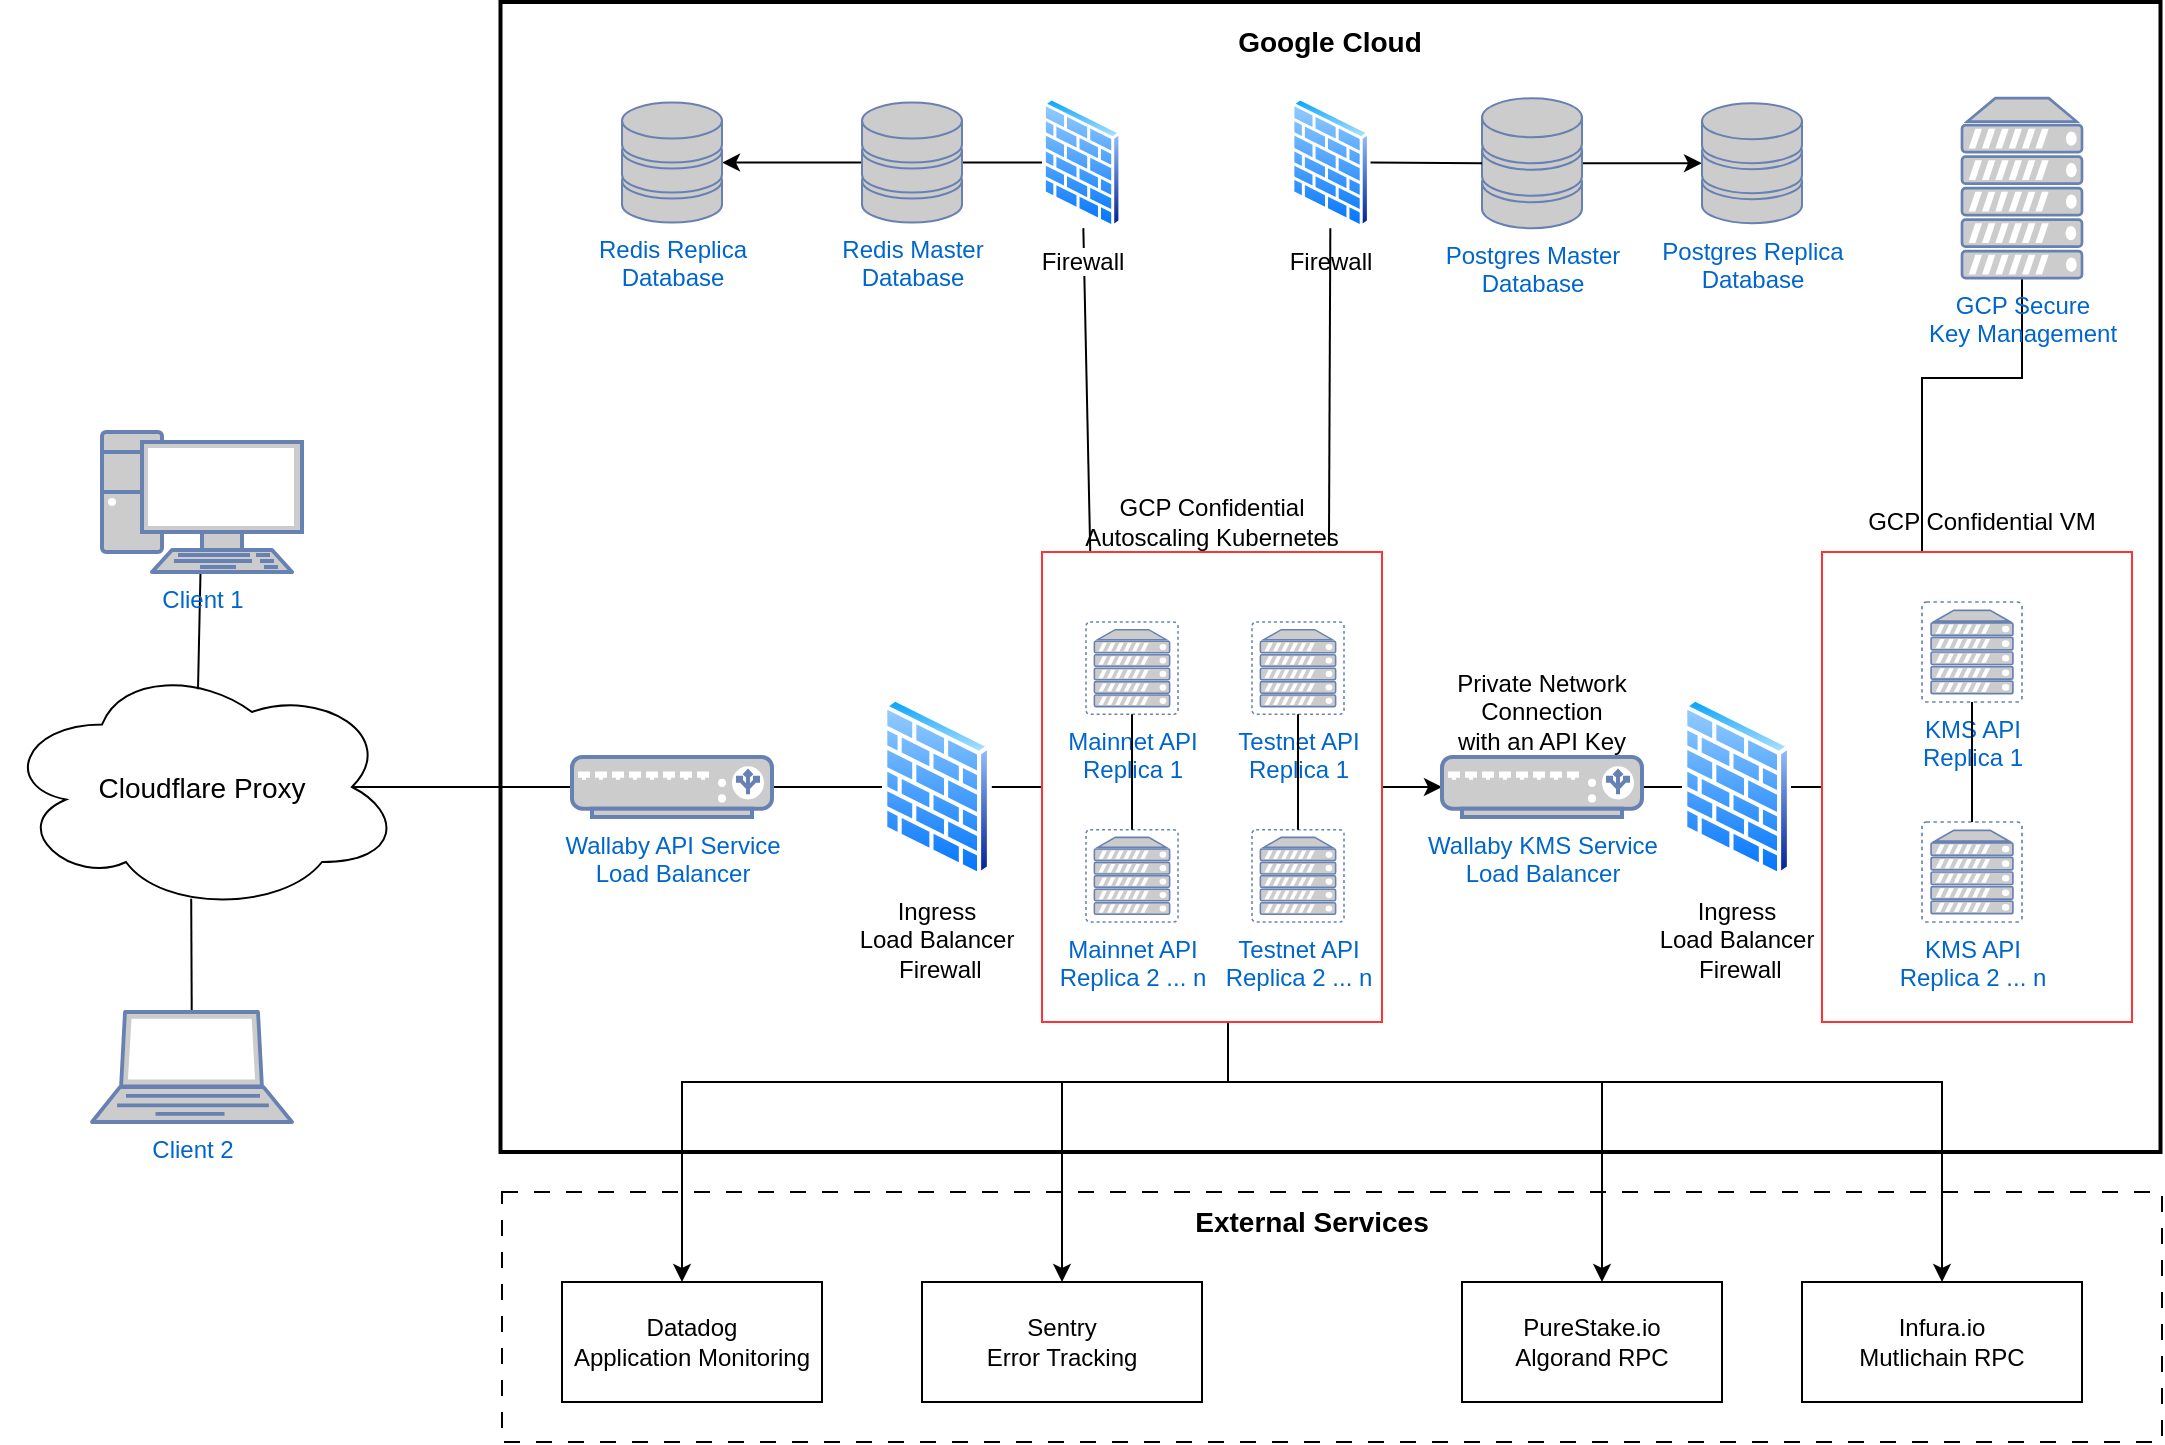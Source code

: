 <mxfile version="24.4.13" type="device" pages="2">
  <diagram name="System Design" id="KUGNpkM9NF4pwxxR2nBd">
    <mxGraphModel dx="1368" dy="927" grid="1" gridSize="10" guides="1" tooltips="1" connect="1" arrows="1" fold="1" page="1" pageScale="1" pageWidth="1100" pageHeight="850" math="0" shadow="0">
      <root>
        <mxCell id="P0SyI0v3QPLrSSrKDHl5-0" />
        <mxCell id="P0SyI0v3QPLrSSrKDHl5-1" parent="P0SyI0v3QPLrSSrKDHl5-0" />
        <mxCell id="P0SyI0v3QPLrSSrKDHl5-2" value="" style="rounded=0;whiteSpace=wrap;html=1;strokeWidth=2;" parent="P0SyI0v3QPLrSSrKDHl5-1" vertex="1">
          <mxGeometry x="259.25" y="70" width="830" height="575" as="geometry" />
        </mxCell>
        <mxCell id="0wrOK7oNjDltKw8NBow_-15" style="edgeStyle=orthogonalEdgeStyle;rounded=0;orthogonalLoop=1;jettySize=auto;html=1;" parent="P0SyI0v3QPLrSSrKDHl5-1" source="P0SyI0v3QPLrSSrKDHl5-8" target="0wrOK7oNjDltKw8NBow_-14" edge="1">
          <mxGeometry relative="1" as="geometry" />
        </mxCell>
        <mxCell id="P0SyI0v3QPLrSSrKDHl5-8" value="Postgres Master&lt;br&gt;Database" style="fontColor=#0066CC;verticalAlign=top;verticalLabelPosition=bottom;labelPosition=center;align=center;html=1;outlineConnect=0;fillColor=#CCCCCC;strokeColor=#6881B3;gradientColor=none;gradientDirection=north;strokeWidth=2;shape=mxgraph.networks.storage;" parent="P0SyI0v3QPLrSSrKDHl5-1" vertex="1">
          <mxGeometry x="750" y="118.08" width="50" height="65" as="geometry" />
        </mxCell>
        <mxCell id="P0SyI0v3QPLrSSrKDHl5-23" style="rounded=0;orthogonalLoop=1;jettySize=auto;html=1;endArrow=none;endFill=0;startArrow=none;entryX=0;entryY=0.5;entryDx=0;entryDy=0;entryPerimeter=0;" parent="P0SyI0v3QPLrSSrKDHl5-1" source="P0SyI0v3QPLrSSrKDHl5-31" target="P0SyI0v3QPLrSSrKDHl5-8" edge="1">
          <mxGeometry relative="1" as="geometry">
            <mxPoint x="800" y="470.4" as="sourcePoint" />
            <mxPoint x="920" y="470" as="targetPoint" />
          </mxGeometry>
        </mxCell>
        <mxCell id="P0SyI0v3QPLrSSrKDHl5-31" value="Firewall" style="aspect=fixed;perimeter=ellipsePerimeter;html=1;align=center;shadow=0;dashed=0;spacingTop=3;image;image=img/lib/active_directory/firewall.svg;" parent="P0SyI0v3QPLrSSrKDHl5-1" vertex="1">
          <mxGeometry x="654.25" y="117.5" width="40" height="65.57" as="geometry" />
        </mxCell>
        <mxCell id="P0SyI0v3QPLrSSrKDHl5-32" value="" style="rounded=0;orthogonalLoop=1;jettySize=auto;html=1;endArrow=none;endFill=0;exitX=0.844;exitY=-0.014;exitDx=0;exitDy=0;exitPerimeter=0;" parent="P0SyI0v3QPLrSSrKDHl5-1" source="P0SyI0v3QPLrSSrKDHl5-10" target="P0SyI0v3QPLrSSrKDHl5-31" edge="1">
          <mxGeometry relative="1" as="geometry">
            <mxPoint x="867" y="345" as="sourcePoint" />
            <mxPoint x="920" y="470" as="targetPoint" />
          </mxGeometry>
        </mxCell>
        <mxCell id="BqZbq1a60cqY82nW67I--4" style="edgeStyle=orthogonalEdgeStyle;rounded=0;orthogonalLoop=1;jettySize=auto;html=1;entryX=0;entryY=0.5;entryDx=0;entryDy=0;entryPerimeter=0;endArrow=none;endFill=0;exitX=0.875;exitY=0.5;exitDx=0;exitDy=0;exitPerimeter=0;" parent="P0SyI0v3QPLrSSrKDHl5-1" source="P0SyI0v3QPLrSSrKDHl5-34" target="P0SyI0v3QPLrSSrKDHl5-5" edge="1">
          <mxGeometry relative="1" as="geometry" />
        </mxCell>
        <mxCell id="P0SyI0v3QPLrSSrKDHl5-34" value="Cloudflare Proxy" style="ellipse;shape=cloud;whiteSpace=wrap;html=1;fontSize=14;" parent="P0SyI0v3QPLrSSrKDHl5-1" vertex="1">
          <mxGeometry x="10" y="400" width="200" height="125" as="geometry" />
        </mxCell>
        <mxCell id="P0SyI0v3QPLrSSrKDHl5-35" style="rounded=0;orthogonalLoop=1;jettySize=auto;html=1;entryX=0.49;entryY=0.109;entryDx=0;entryDy=0;entryPerimeter=0;endArrow=none;endFill=0;" parent="P0SyI0v3QPLrSSrKDHl5-1" source="P0SyI0v3QPLrSSrKDHl5-36" target="P0SyI0v3QPLrSSrKDHl5-34" edge="1">
          <mxGeometry relative="1" as="geometry" />
        </mxCell>
        <mxCell id="P0SyI0v3QPLrSSrKDHl5-36" value="Client 1" style="fontColor=#0066CC;verticalAlign=top;verticalLabelPosition=bottom;labelPosition=center;align=center;html=1;outlineConnect=0;fillColor=#CCCCCC;strokeColor=#6881B3;gradientColor=none;gradientDirection=north;strokeWidth=2;shape=mxgraph.networks.pc;" parent="P0SyI0v3QPLrSSrKDHl5-1" vertex="1">
          <mxGeometry x="60" y="285" width="100" height="70" as="geometry" />
        </mxCell>
        <mxCell id="P0SyI0v3QPLrSSrKDHl5-37" style="rounded=0;orthogonalLoop=1;jettySize=auto;html=1;entryX=0.473;entryY=0.947;entryDx=0;entryDy=0;entryPerimeter=0;endArrow=none;endFill=0;" parent="P0SyI0v3QPLrSSrKDHl5-1" source="P0SyI0v3QPLrSSrKDHl5-38" target="P0SyI0v3QPLrSSrKDHl5-34" edge="1">
          <mxGeometry relative="1" as="geometry" />
        </mxCell>
        <mxCell id="P0SyI0v3QPLrSSrKDHl5-38" value="Client 2" style="fontColor=#0066CC;verticalAlign=top;verticalLabelPosition=bottom;labelPosition=center;align=center;html=1;outlineConnect=0;fillColor=#CCCCCC;strokeColor=#6881B3;gradientColor=none;gradientDirection=north;strokeWidth=2;shape=mxgraph.networks.laptop;" parent="P0SyI0v3QPLrSSrKDHl5-1" vertex="1">
          <mxGeometry x="55" y="575" width="100" height="55" as="geometry" />
        </mxCell>
        <mxCell id="P0SyI0v3QPLrSSrKDHl5-28" value="Ingress &lt;br&gt;Load Balancer&lt;br&gt;&amp;nbsp;Firewall" style="aspect=fixed;perimeter=ellipsePerimeter;html=1;align=center;shadow=0;dashed=0;spacingTop=3;image;image=img/lib/active_directory/firewall.svg;" parent="P0SyI0v3QPLrSSrKDHl5-1" vertex="1">
          <mxGeometry x="450" y="417.5" width="54.9" height="90" as="geometry" />
        </mxCell>
        <mxCell id="P0SyI0v3QPLrSSrKDHl5-27" value="" style="edgeStyle=orthogonalEdgeStyle;rounded=0;orthogonalLoop=1;jettySize=auto;html=1;endArrow=none;endFill=0;" parent="P0SyI0v3QPLrSSrKDHl5-1" source="P0SyI0v3QPLrSSrKDHl5-5" target="P0SyI0v3QPLrSSrKDHl5-28" edge="1">
          <mxGeometry relative="1" as="geometry" />
        </mxCell>
        <mxCell id="P0SyI0v3QPLrSSrKDHl5-3" style="edgeStyle=orthogonalEdgeStyle;rounded=0;orthogonalLoop=1;jettySize=auto;html=1;entryX=0;entryY=0.5;entryDx=0;entryDy=0;endArrow=none;endFill=0;startArrow=none;" parent="P0SyI0v3QPLrSSrKDHl5-1" source="P0SyI0v3QPLrSSrKDHl5-28" target="P0SyI0v3QPLrSSrKDHl5-10" edge="1">
          <mxGeometry relative="1" as="geometry">
            <mxPoint x="560" y="480" as="targetPoint" />
          </mxGeometry>
        </mxCell>
        <mxCell id="P0SyI0v3QPLrSSrKDHl5-29" value="" style="edgeStyle=orthogonalEdgeStyle;rounded=0;orthogonalLoop=1;jettySize=auto;html=1;entryX=0;entryY=0.5;entryDx=0;entryDy=0;endArrow=none;endFill=0;" parent="P0SyI0v3QPLrSSrKDHl5-1" source="P0SyI0v3QPLrSSrKDHl5-5" target="P0SyI0v3QPLrSSrKDHl5-28" edge="1">
          <mxGeometry relative="1" as="geometry">
            <mxPoint x="435" y="470" as="sourcePoint" />
            <mxPoint x="545" y="470" as="targetPoint" />
          </mxGeometry>
        </mxCell>
        <mxCell id="P0SyI0v3QPLrSSrKDHl5-5" value="Wallaby API Service&lt;br&gt;Load Balancer" style="fontColor=#0066CC;verticalAlign=top;verticalLabelPosition=bottom;labelPosition=center;align=center;html=1;outlineConnect=0;fillColor=#CCCCCC;strokeColor=#6881B3;gradientColor=none;gradientDirection=north;strokeWidth=2;shape=mxgraph.networks.load_balancer;" parent="P0SyI0v3QPLrSSrKDHl5-1" vertex="1">
          <mxGeometry x="295" y="447.5" width="100" height="30" as="geometry" />
        </mxCell>
        <mxCell id="P0SyI0v3QPLrSSrKDHl5-24" style="edgeStyle=orthogonalEdgeStyle;rounded=0;orthogonalLoop=1;jettySize=auto;html=1;endArrow=none;endFill=0;entryX=0.5;entryY=1;entryDx=0;entryDy=0;" parent="P0SyI0v3QPLrSSrKDHl5-1" source="P0SyI0v3QPLrSSrKDHl5-25" target="0wrOK7oNjDltKw8NBow_-1" edge="1">
          <mxGeometry relative="1" as="geometry">
            <mxPoint x="880" y="455" as="targetPoint" />
            <Array as="points">
              <mxPoint x="1020" y="258" />
              <mxPoint x="970" y="258" />
            </Array>
          </mxGeometry>
        </mxCell>
        <mxCell id="P0SyI0v3QPLrSSrKDHl5-25" value="GCP Secure &lt;br&gt;Key Management" style="fontColor=#0066CC;verticalAlign=top;verticalLabelPosition=bottom;labelPosition=center;align=center;html=1;outlineConnect=0;fillColor=#CCCCCC;strokeColor=#6881B3;gradientColor=none;gradientDirection=north;strokeWidth=2;shape=mxgraph.networks.server;" parent="P0SyI0v3QPLrSSrKDHl5-1" vertex="1">
          <mxGeometry x="990" y="118.08" width="60" height="90" as="geometry" />
        </mxCell>
        <mxCell id="0wrOK7oNjDltKw8NBow_-5" value="Private Network Connection&lt;br&gt;with an API Key" style="text;html=1;strokeColor=none;fillColor=none;align=center;verticalAlign=middle;whiteSpace=wrap;rounded=0;" parent="P0SyI0v3QPLrSSrKDHl5-1" vertex="1">
          <mxGeometry x="720" y="410" width="120" height="30" as="geometry" />
        </mxCell>
        <mxCell id="0wrOK7oNjDltKw8NBow_-7" style="edgeStyle=orthogonalEdgeStyle;rounded=0;orthogonalLoop=1;jettySize=auto;html=1;entryX=0;entryY=0.5;entryDx=0;entryDy=0;endArrow=none;endFill=0;" parent="P0SyI0v3QPLrSSrKDHl5-1" source="MuD_cQ3klAhHsJhnSH7o-0" target="0wrOK7oNjDltKw8NBow_-0" edge="1">
          <mxGeometry relative="1" as="geometry" />
        </mxCell>
        <mxCell id="0wrOK7oNjDltKw8NBow_-11" style="edgeStyle=orthogonalEdgeStyle;rounded=0;orthogonalLoop=1;jettySize=auto;html=1;endArrow=none;endFill=0;" parent="P0SyI0v3QPLrSSrKDHl5-1" source="0wrOK7oNjDltKw8NBow_-9" target="0wrOK7oNjDltKw8NBow_-10" edge="1">
          <mxGeometry relative="1" as="geometry" />
        </mxCell>
        <mxCell id="0wrOK7oNjDltKw8NBow_-12" style="rounded=0;orthogonalLoop=1;jettySize=auto;html=1;entryX=0.142;entryY=0.003;entryDx=0;entryDy=0;entryPerimeter=0;endArrow=none;endFill=0;" parent="P0SyI0v3QPLrSSrKDHl5-1" source="0wrOK7oNjDltKw8NBow_-9" target="P0SyI0v3QPLrSSrKDHl5-10" edge="1">
          <mxGeometry relative="1" as="geometry" />
        </mxCell>
        <mxCell id="0wrOK7oNjDltKw8NBow_-9" value="Firewall" style="aspect=fixed;perimeter=ellipsePerimeter;html=1;align=center;shadow=0;dashed=0;spacingTop=3;image;image=img/lib/active_directory/firewall.svg;" parent="P0SyI0v3QPLrSSrKDHl5-1" vertex="1">
          <mxGeometry x="530.0" y="117.5" width="40" height="65.58" as="geometry" />
        </mxCell>
        <mxCell id="0wrOK7oNjDltKw8NBow_-17" style="edgeStyle=orthogonalEdgeStyle;rounded=0;orthogonalLoop=1;jettySize=auto;html=1;" parent="P0SyI0v3QPLrSSrKDHl5-1" source="0wrOK7oNjDltKw8NBow_-10" target="0wrOK7oNjDltKw8NBow_-16" edge="1">
          <mxGeometry relative="1" as="geometry" />
        </mxCell>
        <mxCell id="0wrOK7oNjDltKw8NBow_-10" value="Redis Master&lt;br&gt;Database" style="fontColor=#0066CC;verticalAlign=top;verticalLabelPosition=bottom;labelPosition=center;align=center;html=1;outlineConnect=0;fillColor=#CCCCCC;strokeColor=#6881B3;gradientColor=none;gradientDirection=north;strokeWidth=2;shape=mxgraph.networks.storage;" parent="P0SyI0v3QPLrSSrKDHl5-1" vertex="1">
          <mxGeometry x="440" y="120.29" width="50" height="60" as="geometry" />
        </mxCell>
        <mxCell id="0wrOK7oNjDltKw8NBow_-14" value="Postgres Replica&lt;br&gt;Database" style="fontColor=#0066CC;verticalAlign=top;verticalLabelPosition=bottom;labelPosition=center;align=center;html=1;outlineConnect=0;fillColor=#CCCCCC;strokeColor=#6881B3;gradientColor=none;gradientDirection=north;strokeWidth=2;shape=mxgraph.networks.storage;" parent="P0SyI0v3QPLrSSrKDHl5-1" vertex="1">
          <mxGeometry x="860" y="120.58" width="50" height="60" as="geometry" />
        </mxCell>
        <mxCell id="0wrOK7oNjDltKw8NBow_-16" value="Redis Replica&lt;br&gt;Database" style="fontColor=#0066CC;verticalAlign=top;verticalLabelPosition=bottom;labelPosition=center;align=center;html=1;outlineConnect=0;fillColor=#CCCCCC;strokeColor=#6881B3;gradientColor=none;gradientDirection=north;strokeWidth=2;shape=mxgraph.networks.storage;" parent="P0SyI0v3QPLrSSrKDHl5-1" vertex="1">
          <mxGeometry x="320" y="120.29" width="50" height="60" as="geometry" />
        </mxCell>
        <mxCell id="0wrOK7oNjDltKw8NBow_-19" value="" style="rounded=0;whiteSpace=wrap;html=1;dashed=1;dashPattern=8 8;" parent="P0SyI0v3QPLrSSrKDHl5-1" vertex="1">
          <mxGeometry x="260" y="665" width="830" height="125" as="geometry" />
        </mxCell>
        <mxCell id="P0SyI0v3QPLrSSrKDHl5-26" value="Google Cloud" style="text;html=1;strokeColor=none;fillColor=none;align=center;verticalAlign=middle;whiteSpace=wrap;rounded=0;fontStyle=1;fontSize=14;" parent="P0SyI0v3QPLrSSrKDHl5-1" vertex="1">
          <mxGeometry x="619.25" y="75" width="110" height="30" as="geometry" />
        </mxCell>
        <mxCell id="0wrOK7oNjDltKw8NBow_-21" value="External Services" style="text;html=1;strokeColor=none;fillColor=none;align=center;verticalAlign=middle;whiteSpace=wrap;rounded=0;fontStyle=1;fontSize=14;" parent="P0SyI0v3QPLrSSrKDHl5-1" vertex="1">
          <mxGeometry x="600" y="665" width="130" height="30" as="geometry" />
        </mxCell>
        <mxCell id="0wrOK7oNjDltKw8NBow_-22" value="Datadog&lt;br&gt;Application Monitoring" style="rounded=0;whiteSpace=wrap;html=1;" parent="P0SyI0v3QPLrSSrKDHl5-1" vertex="1">
          <mxGeometry x="290" y="710" width="130" height="60" as="geometry" />
        </mxCell>
        <mxCell id="0wrOK7oNjDltKw8NBow_-23" style="edgeStyle=orthogonalEdgeStyle;rounded=0;orthogonalLoop=1;jettySize=auto;html=1;" parent="P0SyI0v3QPLrSSrKDHl5-1" source="P0SyI0v3QPLrSSrKDHl5-10" edge="1">
          <mxGeometry relative="1" as="geometry">
            <mxPoint x="350" y="710" as="targetPoint" />
            <Array as="points">
              <mxPoint x="623" y="610" />
              <mxPoint x="350" y="610" />
              <mxPoint x="350" y="710" />
            </Array>
          </mxGeometry>
        </mxCell>
        <mxCell id="0wrOK7oNjDltKw8NBow_-24" value="Sentry&lt;br&gt;Error Tracking" style="rounded=0;whiteSpace=wrap;html=1;" parent="P0SyI0v3QPLrSSrKDHl5-1" vertex="1">
          <mxGeometry x="470" y="710" width="140" height="60" as="geometry" />
        </mxCell>
        <mxCell id="0wrOK7oNjDltKw8NBow_-25" style="edgeStyle=orthogonalEdgeStyle;rounded=0;orthogonalLoop=1;jettySize=auto;html=1;" parent="P0SyI0v3QPLrSSrKDHl5-1" source="P0SyI0v3QPLrSSrKDHl5-10" edge="1">
          <mxGeometry relative="1" as="geometry">
            <mxPoint x="540" y="710" as="targetPoint" />
            <Array as="points">
              <mxPoint x="623" y="610" />
              <mxPoint x="540" y="610" />
            </Array>
          </mxGeometry>
        </mxCell>
        <mxCell id="0wrOK7oNjDltKw8NBow_-28" style="edgeStyle=orthogonalEdgeStyle;rounded=0;orthogonalLoop=1;jettySize=auto;html=1;entryX=0.5;entryY=1;entryDx=0;entryDy=0;endArrow=none;endFill=0;startArrow=classic;startFill=1;" parent="P0SyI0v3QPLrSSrKDHl5-1" source="0wrOK7oNjDltKw8NBow_-26" target="P0SyI0v3QPLrSSrKDHl5-10" edge="1">
          <mxGeometry relative="1" as="geometry">
            <Array as="points">
              <mxPoint x="810" y="610" />
              <mxPoint x="623" y="610" />
            </Array>
          </mxGeometry>
        </mxCell>
        <mxCell id="0wrOK7oNjDltKw8NBow_-26" value="PureStake.io&lt;br&gt;Algorand RPC" style="rounded=0;whiteSpace=wrap;html=1;" parent="P0SyI0v3QPLrSSrKDHl5-1" vertex="1">
          <mxGeometry x="740" y="710" width="130" height="60" as="geometry" />
        </mxCell>
        <mxCell id="0wrOK7oNjDltKw8NBow_-29" style="edgeStyle=orthogonalEdgeStyle;rounded=0;orthogonalLoop=1;jettySize=auto;html=1;entryX=0.5;entryY=1;entryDx=0;entryDy=0;endArrow=none;endFill=0;startArrow=classic;startFill=1;" parent="P0SyI0v3QPLrSSrKDHl5-1" source="0wrOK7oNjDltKw8NBow_-27" target="P0SyI0v3QPLrSSrKDHl5-10" edge="1">
          <mxGeometry relative="1" as="geometry">
            <Array as="points">
              <mxPoint x="980" y="610" />
              <mxPoint x="623" y="610" />
            </Array>
          </mxGeometry>
        </mxCell>
        <mxCell id="0wrOK7oNjDltKw8NBow_-27" value="Infura.io&lt;br&gt;Mutlichain RPC" style="rounded=0;whiteSpace=wrap;html=1;" parent="P0SyI0v3QPLrSSrKDHl5-1" vertex="1">
          <mxGeometry x="910" y="710" width="140" height="60" as="geometry" />
        </mxCell>
        <mxCell id="0wrOK7oNjDltKw8NBow_-31" value="" style="group" parent="P0SyI0v3QPLrSSrKDHl5-1" vertex="1" connectable="0">
          <mxGeometry x="920" y="315" width="160" height="265" as="geometry" />
        </mxCell>
        <mxCell id="0wrOK7oNjDltKw8NBow_-0" value="" style="rounded=0;whiteSpace=wrap;html=1;strokeColor=#FF3333;" parent="0wrOK7oNjDltKw8NBow_-31" vertex="1">
          <mxGeometry y="30" width="155" height="235" as="geometry" />
        </mxCell>
        <mxCell id="P0SyI0v3QPLrSSrKDHl5-12" value="KMS API&lt;br&gt;Replica 1" style="fontColor=#0066CC;verticalAlign=top;verticalLabelPosition=bottom;labelPosition=center;align=center;html=1;outlineConnect=0;fillColor=#CCCCCC;strokeColor=#6881B3;gradientColor=none;gradientDirection=north;strokeWidth=2;shape=mxgraph.networks.virtual_server;" parent="0wrOK7oNjDltKw8NBow_-31" vertex="1">
          <mxGeometry x="50" y="55" width="50" height="50" as="geometry" />
        </mxCell>
        <mxCell id="P0SyI0v3QPLrSSrKDHl5-14" value="KMS API&lt;br&gt;Replica 2 ... n" style="fontColor=#0066CC;verticalAlign=top;verticalLabelPosition=bottom;labelPosition=center;align=center;html=1;outlineConnect=0;fillColor=#CCCCCC;strokeColor=#6881B3;gradientColor=none;gradientDirection=north;strokeWidth=2;shape=mxgraph.networks.virtual_server;" parent="0wrOK7oNjDltKw8NBow_-31" vertex="1">
          <mxGeometry x="50" y="165" width="50" height="50" as="geometry" />
        </mxCell>
        <mxCell id="0wrOK7oNjDltKw8NBow_-1" value="GCP Confidential VM" style="text;html=1;strokeColor=none;fillColor=none;align=center;verticalAlign=middle;whiteSpace=wrap;rounded=0;" parent="0wrOK7oNjDltKw8NBow_-31" vertex="1">
          <mxGeometry width="160" height="30" as="geometry" />
        </mxCell>
        <mxCell id="BqZbq1a60cqY82nW67I--3" style="edgeStyle=orthogonalEdgeStyle;rounded=0;orthogonalLoop=1;jettySize=auto;html=1;endArrow=none;endFill=0;" parent="0wrOK7oNjDltKw8NBow_-31" source="P0SyI0v3QPLrSSrKDHl5-12" target="P0SyI0v3QPLrSSrKDHl5-14" edge="1">
          <mxGeometry relative="1" as="geometry" />
        </mxCell>
        <mxCell id="MuD_cQ3klAhHsJhnSH7o-1" value="" style="rounded=0;orthogonalLoop=1;jettySize=auto;html=1;entryX=0;entryY=0.5;entryDx=0;entryDy=0;endArrow=none;endFill=0;" parent="P0SyI0v3QPLrSSrKDHl5-1" source="MuD_cQ3klAhHsJhnSH7o-2" target="MuD_cQ3klAhHsJhnSH7o-0" edge="1">
          <mxGeometry relative="1" as="geometry">
            <mxPoint x="700" y="463" as="sourcePoint" />
            <mxPoint x="890" y="463" as="targetPoint" />
          </mxGeometry>
        </mxCell>
        <mxCell id="MuD_cQ3klAhHsJhnSH7o-0" value="Ingress &lt;br&gt;Load Balancer&lt;br&gt;&amp;nbsp;Firewall" style="aspect=fixed;perimeter=ellipsePerimeter;html=1;align=center;shadow=0;dashed=0;spacingTop=3;image;image=img/lib/active_directory/firewall.svg;" parent="P0SyI0v3QPLrSSrKDHl5-1" vertex="1">
          <mxGeometry x="850" y="417.5" width="54.9" height="90" as="geometry" />
        </mxCell>
        <mxCell id="MuD_cQ3klAhHsJhnSH7o-3" value="" style="edgeStyle=orthogonalEdgeStyle;rounded=0;orthogonalLoop=1;jettySize=auto;html=1;entryX=0;entryY=0.5;entryDx=0;entryDy=0;endArrow=classic;endFill=1;" parent="P0SyI0v3QPLrSSrKDHl5-1" source="P0SyI0v3QPLrSSrKDHl5-10" target="MuD_cQ3klAhHsJhnSH7o-2" edge="1">
          <mxGeometry relative="1" as="geometry">
            <mxPoint x="700" y="463" as="sourcePoint" />
            <mxPoint x="850" y="463" as="targetPoint" />
          </mxGeometry>
        </mxCell>
        <mxCell id="MuD_cQ3klAhHsJhnSH7o-2" value="Wallaby KMS Service&lt;br&gt;Load Balancer" style="fontColor=#0066CC;verticalAlign=top;verticalLabelPosition=bottom;labelPosition=center;align=center;html=1;outlineConnect=0;fillColor=#CCCCCC;strokeColor=#6881B3;gradientColor=none;gradientDirection=north;strokeWidth=2;shape=mxgraph.networks.load_balancer;" parent="P0SyI0v3QPLrSSrKDHl5-1" vertex="1">
          <mxGeometry x="730" y="447.5" width="100" height="30" as="geometry" />
        </mxCell>
        <mxCell id="jsOZvl3KmxfUKyfdofQO-9" value="" style="group" vertex="1" connectable="0" parent="P0SyI0v3QPLrSSrKDHl5-1">
          <mxGeometry x="530" y="315" width="170" height="265" as="geometry" />
        </mxCell>
        <mxCell id="P0SyI0v3QPLrSSrKDHl5-15" value="GCP Confidential &lt;br&gt;Autoscaling Kubernetes" style="text;html=1;strokeColor=none;fillColor=none;align=center;verticalAlign=middle;whiteSpace=wrap;rounded=0;" parent="jsOZvl3KmxfUKyfdofQO-9" vertex="1">
          <mxGeometry width="170" height="30" as="geometry" />
        </mxCell>
        <mxCell id="P0SyI0v3QPLrSSrKDHl5-10" value="" style="rounded=0;whiteSpace=wrap;html=1;strokeColor=#FF3333;" parent="jsOZvl3KmxfUKyfdofQO-9" vertex="1">
          <mxGeometry y="30" width="170" height="235" as="geometry" />
        </mxCell>
        <mxCell id="jsOZvl3KmxfUKyfdofQO-0" value="" style="group" vertex="1" connectable="0" parent="jsOZvl3KmxfUKyfdofQO-9">
          <mxGeometry x="22" y="65" width="46" height="150" as="geometry" />
        </mxCell>
        <mxCell id="P0SyI0v3QPLrSSrKDHl5-11" value="Mainnet API&lt;br&gt;Replica 1" style="fontColor=#0066CC;verticalAlign=top;verticalLabelPosition=bottom;labelPosition=center;align=center;html=1;outlineConnect=0;fillColor=#CCCCCC;strokeColor=#6881B3;gradientColor=none;gradientDirection=north;strokeWidth=2;shape=mxgraph.networks.virtual_server;" parent="jsOZvl3KmxfUKyfdofQO-0" vertex="1">
          <mxGeometry width="46" height="46.154" as="geometry" />
        </mxCell>
        <mxCell id="P0SyI0v3QPLrSSrKDHl5-13" value="Mainnet API&lt;br&gt;Replica 2 ... n" style="fontColor=#0066CC;verticalAlign=top;verticalLabelPosition=bottom;labelPosition=center;align=center;html=1;outlineConnect=0;fillColor=#CCCCCC;strokeColor=#6881B3;gradientColor=none;gradientDirection=north;strokeWidth=2;shape=mxgraph.networks.virtual_server;" parent="jsOZvl3KmxfUKyfdofQO-0" vertex="1">
          <mxGeometry y="103.846" width="46" height="46.154" as="geometry" />
        </mxCell>
        <mxCell id="BqZbq1a60cqY82nW67I--2" style="edgeStyle=orthogonalEdgeStyle;rounded=0;orthogonalLoop=1;jettySize=auto;html=1;endArrow=none;endFill=0;" parent="jsOZvl3KmxfUKyfdofQO-0" source="P0SyI0v3QPLrSSrKDHl5-13" target="P0SyI0v3QPLrSSrKDHl5-11" edge="1">
          <mxGeometry relative="1" as="geometry" />
        </mxCell>
        <mxCell id="jsOZvl3KmxfUKyfdofQO-1" value="" style="group" vertex="1" connectable="0" parent="jsOZvl3KmxfUKyfdofQO-9">
          <mxGeometry x="105" y="65" width="46" height="150" as="geometry" />
        </mxCell>
        <mxCell id="jsOZvl3KmxfUKyfdofQO-2" value="Testnet API&lt;br&gt;Replica 1" style="fontColor=#0066CC;verticalAlign=top;verticalLabelPosition=bottom;labelPosition=center;align=center;html=1;outlineConnect=0;fillColor=#CCCCCC;strokeColor=#6881B3;gradientColor=none;gradientDirection=north;strokeWidth=2;shape=mxgraph.networks.virtual_server;" vertex="1" parent="jsOZvl3KmxfUKyfdofQO-1">
          <mxGeometry width="46" height="46.154" as="geometry" />
        </mxCell>
        <mxCell id="jsOZvl3KmxfUKyfdofQO-3" value="Testnet API&lt;br&gt;Replica 2 ... n" style="fontColor=#0066CC;verticalAlign=top;verticalLabelPosition=bottom;labelPosition=center;align=center;html=1;outlineConnect=0;fillColor=#CCCCCC;strokeColor=#6881B3;gradientColor=none;gradientDirection=north;strokeWidth=2;shape=mxgraph.networks.virtual_server;" vertex="1" parent="jsOZvl3KmxfUKyfdofQO-1">
          <mxGeometry y="103.846" width="46" height="46.154" as="geometry" />
        </mxCell>
        <mxCell id="jsOZvl3KmxfUKyfdofQO-4" style="edgeStyle=orthogonalEdgeStyle;rounded=0;orthogonalLoop=1;jettySize=auto;html=1;endArrow=none;endFill=0;" edge="1" parent="jsOZvl3KmxfUKyfdofQO-1" source="jsOZvl3KmxfUKyfdofQO-3" target="jsOZvl3KmxfUKyfdofQO-2">
          <mxGeometry relative="1" as="geometry" />
        </mxCell>
      </root>
    </mxGraphModel>
  </diagram>
  <diagram name="System Design - External" id="fffXmWJ2Tpt-ko9rR54G">
    <mxGraphModel dx="1140" dy="771" grid="1" gridSize="10" guides="1" tooltips="1" connect="1" arrows="1" fold="1" page="1" pageScale="1" pageWidth="1100" pageHeight="850" math="0" shadow="0">
      <root>
        <mxCell id="g_iQ5Jw8C-U9P2gscICG-0" />
        <mxCell id="g_iQ5Jw8C-U9P2gscICG-1" parent="g_iQ5Jw8C-U9P2gscICG-0" />
        <mxCell id="g_iQ5Jw8C-U9P2gscICG-2" value="" style="rounded=0;whiteSpace=wrap;html=1;strokeWidth=2;" vertex="1" parent="g_iQ5Jw8C-U9P2gscICG-1">
          <mxGeometry x="259.25" y="70" width="830" height="575" as="geometry" />
        </mxCell>
        <mxCell id="g_iQ5Jw8C-U9P2gscICG-3" style="edgeStyle=orthogonalEdgeStyle;rounded=0;orthogonalLoop=1;jettySize=auto;html=1;" edge="1" parent="g_iQ5Jw8C-U9P2gscICG-1" source="g_iQ5Jw8C-U9P2gscICG-4" target="g_iQ5Jw8C-U9P2gscICG-28">
          <mxGeometry relative="1" as="geometry" />
        </mxCell>
        <mxCell id="g_iQ5Jw8C-U9P2gscICG-4" value="Postgres Master&lt;br&gt;Database" style="fontColor=#0066CC;verticalAlign=top;verticalLabelPosition=bottom;labelPosition=center;align=center;html=1;outlineConnect=0;fillColor=#CCCCCC;strokeColor=#6881B3;gradientColor=none;gradientDirection=north;strokeWidth=2;shape=mxgraph.networks.storage;" vertex="1" parent="g_iQ5Jw8C-U9P2gscICG-1">
          <mxGeometry x="750" y="118.08" width="50" height="65" as="geometry" />
        </mxCell>
        <mxCell id="g_iQ5Jw8C-U9P2gscICG-5" style="rounded=0;orthogonalLoop=1;jettySize=auto;html=1;endArrow=none;endFill=0;startArrow=none;entryX=0;entryY=0.5;entryDx=0;entryDy=0;entryPerimeter=0;" edge="1" parent="g_iQ5Jw8C-U9P2gscICG-1" source="g_iQ5Jw8C-U9P2gscICG-6" target="g_iQ5Jw8C-U9P2gscICG-4">
          <mxGeometry relative="1" as="geometry">
            <mxPoint x="800" y="470.4" as="sourcePoint" />
            <mxPoint x="920" y="470" as="targetPoint" />
          </mxGeometry>
        </mxCell>
        <mxCell id="g_iQ5Jw8C-U9P2gscICG-6" value="Firewall" style="aspect=fixed;perimeter=ellipsePerimeter;html=1;align=center;shadow=0;dashed=0;spacingTop=3;image;image=img/lib/active_directory/firewall.svg;" vertex="1" parent="g_iQ5Jw8C-U9P2gscICG-1">
          <mxGeometry x="654.25" y="117.5" width="40" height="65.57" as="geometry" />
        </mxCell>
        <mxCell id="g_iQ5Jw8C-U9P2gscICG-7" value="" style="rounded=0;orthogonalLoop=1;jettySize=auto;html=1;endArrow=none;endFill=0;exitX=0.844;exitY=-0.014;exitDx=0;exitDy=0;exitPerimeter=0;" edge="1" parent="g_iQ5Jw8C-U9P2gscICG-1" source="g_iQ5Jw8C-U9P2gscICG-53" target="g_iQ5Jw8C-U9P2gscICG-6">
          <mxGeometry relative="1" as="geometry">
            <mxPoint x="867" y="345" as="sourcePoint" />
            <mxPoint x="920" y="470" as="targetPoint" />
          </mxGeometry>
        </mxCell>
        <mxCell id="g_iQ5Jw8C-U9P2gscICG-8" style="edgeStyle=orthogonalEdgeStyle;rounded=0;orthogonalLoop=1;jettySize=auto;html=1;entryX=0;entryY=0.5;entryDx=0;entryDy=0;entryPerimeter=0;endArrow=none;endFill=0;exitX=0.875;exitY=0.5;exitDx=0;exitDy=0;exitPerimeter=0;" edge="1" parent="g_iQ5Jw8C-U9P2gscICG-1" source="g_iQ5Jw8C-U9P2gscICG-9" target="g_iQ5Jw8C-U9P2gscICG-18">
          <mxGeometry relative="1" as="geometry" />
        </mxCell>
        <mxCell id="g_iQ5Jw8C-U9P2gscICG-9" value="Proxy" style="ellipse;shape=cloud;whiteSpace=wrap;html=1;fontSize=14;" vertex="1" parent="g_iQ5Jw8C-U9P2gscICG-1">
          <mxGeometry x="10" y="400" width="200" height="125" as="geometry" />
        </mxCell>
        <mxCell id="g_iQ5Jw8C-U9P2gscICG-10" style="rounded=0;orthogonalLoop=1;jettySize=auto;html=1;entryX=0.49;entryY=0.109;entryDx=0;entryDy=0;entryPerimeter=0;endArrow=none;endFill=0;" edge="1" parent="g_iQ5Jw8C-U9P2gscICG-1" source="g_iQ5Jw8C-U9P2gscICG-11" target="g_iQ5Jw8C-U9P2gscICG-9">
          <mxGeometry relative="1" as="geometry" />
        </mxCell>
        <mxCell id="g_iQ5Jw8C-U9P2gscICG-11" value="Client 1" style="fontColor=#0066CC;verticalAlign=top;verticalLabelPosition=bottom;labelPosition=center;align=center;html=1;outlineConnect=0;fillColor=#CCCCCC;strokeColor=#6881B3;gradientColor=none;gradientDirection=north;strokeWidth=2;shape=mxgraph.networks.pc;" vertex="1" parent="g_iQ5Jw8C-U9P2gscICG-1">
          <mxGeometry x="60" y="285" width="100" height="70" as="geometry" />
        </mxCell>
        <mxCell id="g_iQ5Jw8C-U9P2gscICG-12" style="rounded=0;orthogonalLoop=1;jettySize=auto;html=1;entryX=0.473;entryY=0.947;entryDx=0;entryDy=0;entryPerimeter=0;endArrow=none;endFill=0;" edge="1" parent="g_iQ5Jw8C-U9P2gscICG-1" source="g_iQ5Jw8C-U9P2gscICG-13" target="g_iQ5Jw8C-U9P2gscICG-9">
          <mxGeometry relative="1" as="geometry" />
        </mxCell>
        <mxCell id="g_iQ5Jw8C-U9P2gscICG-13" value="Client 2" style="fontColor=#0066CC;verticalAlign=top;verticalLabelPosition=bottom;labelPosition=center;align=center;html=1;outlineConnect=0;fillColor=#CCCCCC;strokeColor=#6881B3;gradientColor=none;gradientDirection=north;strokeWidth=2;shape=mxgraph.networks.laptop;" vertex="1" parent="g_iQ5Jw8C-U9P2gscICG-1">
          <mxGeometry x="55" y="575" width="100" height="55" as="geometry" />
        </mxCell>
        <mxCell id="g_iQ5Jw8C-U9P2gscICG-14" value="Ingress&amp;nbsp;Firewall" style="aspect=fixed;perimeter=ellipsePerimeter;html=1;align=center;shadow=0;dashed=0;spacingTop=3;image;image=img/lib/active_directory/firewall.svg;" vertex="1" parent="g_iQ5Jw8C-U9P2gscICG-1">
          <mxGeometry x="450" y="417.5" width="54.9" height="90" as="geometry" />
        </mxCell>
        <mxCell id="g_iQ5Jw8C-U9P2gscICG-15" value="" style="edgeStyle=orthogonalEdgeStyle;rounded=0;orthogonalLoop=1;jettySize=auto;html=1;endArrow=none;endFill=0;" edge="1" parent="g_iQ5Jw8C-U9P2gscICG-1" source="g_iQ5Jw8C-U9P2gscICG-18" target="g_iQ5Jw8C-U9P2gscICG-14">
          <mxGeometry relative="1" as="geometry" />
        </mxCell>
        <mxCell id="g_iQ5Jw8C-U9P2gscICG-16" style="edgeStyle=orthogonalEdgeStyle;rounded=0;orthogonalLoop=1;jettySize=auto;html=1;entryX=0;entryY=0.5;entryDx=0;entryDy=0;endArrow=none;endFill=0;startArrow=none;" edge="1" parent="g_iQ5Jw8C-U9P2gscICG-1" source="g_iQ5Jw8C-U9P2gscICG-14" target="g_iQ5Jw8C-U9P2gscICG-53">
          <mxGeometry relative="1" as="geometry">
            <mxPoint x="560" y="480" as="targetPoint" />
          </mxGeometry>
        </mxCell>
        <mxCell id="g_iQ5Jw8C-U9P2gscICG-17" value="" style="edgeStyle=orthogonalEdgeStyle;rounded=0;orthogonalLoop=1;jettySize=auto;html=1;entryX=0;entryY=0.5;entryDx=0;entryDy=0;endArrow=none;endFill=0;" edge="1" parent="g_iQ5Jw8C-U9P2gscICG-1" source="g_iQ5Jw8C-U9P2gscICG-18" target="g_iQ5Jw8C-U9P2gscICG-14">
          <mxGeometry relative="1" as="geometry">
            <mxPoint x="435" y="470" as="sourcePoint" />
            <mxPoint x="545" y="470" as="targetPoint" />
          </mxGeometry>
        </mxCell>
        <mxCell id="g_iQ5Jw8C-U9P2gscICG-18" value="Load Balancer" style="fontColor=#0066CC;verticalAlign=top;verticalLabelPosition=bottom;labelPosition=center;align=center;html=1;outlineConnect=0;fillColor=#CCCCCC;strokeColor=#6881B3;gradientColor=none;gradientDirection=north;strokeWidth=2;shape=mxgraph.networks.load_balancer;" vertex="1" parent="g_iQ5Jw8C-U9P2gscICG-1">
          <mxGeometry x="295" y="447.5" width="100" height="30" as="geometry" />
        </mxCell>
        <mxCell id="g_iQ5Jw8C-U9P2gscICG-19" style="edgeStyle=orthogonalEdgeStyle;rounded=0;orthogonalLoop=1;jettySize=auto;html=1;endArrow=none;endFill=0;entryX=0.5;entryY=1;entryDx=0;entryDy=0;" edge="1" parent="g_iQ5Jw8C-U9P2gscICG-1" source="g_iQ5Jw8C-U9P2gscICG-20" target="g_iQ5Jw8C-U9P2gscICG-45">
          <mxGeometry relative="1" as="geometry">
            <mxPoint x="880" y="455" as="targetPoint" />
            <Array as="points">
              <mxPoint x="1020" y="258" />
              <mxPoint x="970" y="258" />
            </Array>
          </mxGeometry>
        </mxCell>
        <mxCell id="g_iQ5Jw8C-U9P2gscICG-20" value="Secure &lt;br&gt;Key Management" style="fontColor=#0066CC;verticalAlign=top;verticalLabelPosition=bottom;labelPosition=center;align=center;html=1;outlineConnect=0;fillColor=#CCCCCC;strokeColor=#6881B3;gradientColor=none;gradientDirection=north;strokeWidth=2;shape=mxgraph.networks.server;" vertex="1" parent="g_iQ5Jw8C-U9P2gscICG-1">
          <mxGeometry x="990" y="118.08" width="60" height="90" as="geometry" />
        </mxCell>
        <mxCell id="g_iQ5Jw8C-U9P2gscICG-21" value="Private Network Connection&lt;br&gt;with an API Key" style="text;html=1;strokeColor=none;fillColor=none;align=center;verticalAlign=middle;whiteSpace=wrap;rounded=0;" vertex="1" parent="g_iQ5Jw8C-U9P2gscICG-1">
          <mxGeometry x="720" y="410" width="120" height="30" as="geometry" />
        </mxCell>
        <mxCell id="g_iQ5Jw8C-U9P2gscICG-22" style="edgeStyle=orthogonalEdgeStyle;rounded=0;orthogonalLoop=1;jettySize=auto;html=1;entryX=0;entryY=0.5;entryDx=0;entryDy=0;endArrow=none;endFill=0;" edge="1" parent="g_iQ5Jw8C-U9P2gscICG-1" source="g_iQ5Jw8C-U9P2gscICG-48" target="g_iQ5Jw8C-U9P2gscICG-42">
          <mxGeometry relative="1" as="geometry" />
        </mxCell>
        <mxCell id="g_iQ5Jw8C-U9P2gscICG-23" style="edgeStyle=orthogonalEdgeStyle;rounded=0;orthogonalLoop=1;jettySize=auto;html=1;endArrow=none;endFill=0;" edge="1" parent="g_iQ5Jw8C-U9P2gscICG-1" source="g_iQ5Jw8C-U9P2gscICG-25" target="g_iQ5Jw8C-U9P2gscICG-27">
          <mxGeometry relative="1" as="geometry" />
        </mxCell>
        <mxCell id="g_iQ5Jw8C-U9P2gscICG-24" style="rounded=0;orthogonalLoop=1;jettySize=auto;html=1;entryX=0.142;entryY=0.003;entryDx=0;entryDy=0;entryPerimeter=0;endArrow=none;endFill=0;" edge="1" parent="g_iQ5Jw8C-U9P2gscICG-1" source="g_iQ5Jw8C-U9P2gscICG-25" target="g_iQ5Jw8C-U9P2gscICG-53">
          <mxGeometry relative="1" as="geometry" />
        </mxCell>
        <mxCell id="g_iQ5Jw8C-U9P2gscICG-25" value="Firewall" style="aspect=fixed;perimeter=ellipsePerimeter;html=1;align=center;shadow=0;dashed=0;spacingTop=3;image;image=img/lib/active_directory/firewall.svg;" vertex="1" parent="g_iQ5Jw8C-U9P2gscICG-1">
          <mxGeometry x="530.0" y="117.5" width="40" height="65.58" as="geometry" />
        </mxCell>
        <mxCell id="g_iQ5Jw8C-U9P2gscICG-26" style="edgeStyle=orthogonalEdgeStyle;rounded=0;orthogonalLoop=1;jettySize=auto;html=1;" edge="1" parent="g_iQ5Jw8C-U9P2gscICG-1" source="g_iQ5Jw8C-U9P2gscICG-27" target="g_iQ5Jw8C-U9P2gscICG-29">
          <mxGeometry relative="1" as="geometry" />
        </mxCell>
        <mxCell id="g_iQ5Jw8C-U9P2gscICG-27" value="Redis Master&lt;br&gt;Database" style="fontColor=#0066CC;verticalAlign=top;verticalLabelPosition=bottom;labelPosition=center;align=center;html=1;outlineConnect=0;fillColor=#CCCCCC;strokeColor=#6881B3;gradientColor=none;gradientDirection=north;strokeWidth=2;shape=mxgraph.networks.storage;" vertex="1" parent="g_iQ5Jw8C-U9P2gscICG-1">
          <mxGeometry x="440" y="120.29" width="50" height="60" as="geometry" />
        </mxCell>
        <mxCell id="g_iQ5Jw8C-U9P2gscICG-28" value="1...N Postgres Replica&lt;br&gt;Database" style="fontColor=#0066CC;verticalAlign=top;verticalLabelPosition=bottom;labelPosition=center;align=center;html=1;outlineConnect=0;fillColor=#CCCCCC;strokeColor=#6881B3;gradientColor=none;gradientDirection=north;strokeWidth=2;shape=mxgraph.networks.storage;" vertex="1" parent="g_iQ5Jw8C-U9P2gscICG-1">
          <mxGeometry x="890" y="120.58" width="50" height="60" as="geometry" />
        </mxCell>
        <mxCell id="g_iQ5Jw8C-U9P2gscICG-29" value="1...N Redis Replica&lt;br&gt;Database" style="fontColor=#0066CC;verticalAlign=top;verticalLabelPosition=bottom;labelPosition=center;align=center;html=1;outlineConnect=0;fillColor=#CCCCCC;strokeColor=#6881B3;gradientColor=none;gradientDirection=north;strokeWidth=2;shape=mxgraph.networks.storage;" vertex="1" parent="g_iQ5Jw8C-U9P2gscICG-1">
          <mxGeometry x="320" y="120.29" width="50" height="60" as="geometry" />
        </mxCell>
        <mxCell id="g_iQ5Jw8C-U9P2gscICG-30" value="" style="rounded=0;whiteSpace=wrap;html=1;dashed=1;dashPattern=8 8;" vertex="1" parent="g_iQ5Jw8C-U9P2gscICG-1">
          <mxGeometry x="260" y="665" width="830" height="125" as="geometry" />
        </mxCell>
        <mxCell id="g_iQ5Jw8C-U9P2gscICG-31" value="Cloud Provider" style="text;html=1;strokeColor=none;fillColor=none;align=center;verticalAlign=middle;whiteSpace=wrap;rounded=0;fontStyle=1;fontSize=14;" vertex="1" parent="g_iQ5Jw8C-U9P2gscICG-1">
          <mxGeometry x="619.25" y="75" width="110" height="30" as="geometry" />
        </mxCell>
        <mxCell id="g_iQ5Jw8C-U9P2gscICG-32" value="External Services" style="text;html=1;strokeColor=none;fillColor=none;align=center;verticalAlign=middle;whiteSpace=wrap;rounded=0;fontStyle=1;fontSize=14;" vertex="1" parent="g_iQ5Jw8C-U9P2gscICG-1">
          <mxGeometry x="600" y="665" width="130" height="30" as="geometry" />
        </mxCell>
        <mxCell id="g_iQ5Jw8C-U9P2gscICG-33" value="Application Monitoring" style="rounded=0;whiteSpace=wrap;html=1;" vertex="1" parent="g_iQ5Jw8C-U9P2gscICG-1">
          <mxGeometry x="290" y="710" width="130" height="60" as="geometry" />
        </mxCell>
        <mxCell id="g_iQ5Jw8C-U9P2gscICG-34" style="edgeStyle=orthogonalEdgeStyle;rounded=0;orthogonalLoop=1;jettySize=auto;html=1;" edge="1" parent="g_iQ5Jw8C-U9P2gscICG-1" source="g_iQ5Jw8C-U9P2gscICG-53">
          <mxGeometry relative="1" as="geometry">
            <mxPoint x="350" y="710" as="targetPoint" />
            <Array as="points">
              <mxPoint x="623" y="610" />
              <mxPoint x="350" y="610" />
              <mxPoint x="350" y="710" />
            </Array>
          </mxGeometry>
        </mxCell>
        <mxCell id="g_iQ5Jw8C-U9P2gscICG-35" value="Exception&lt;br&gt;Error Tracking" style="rounded=0;whiteSpace=wrap;html=1;" vertex="1" parent="g_iQ5Jw8C-U9P2gscICG-1">
          <mxGeometry x="470" y="710" width="140" height="60" as="geometry" />
        </mxCell>
        <mxCell id="g_iQ5Jw8C-U9P2gscICG-36" style="edgeStyle=orthogonalEdgeStyle;rounded=0;orthogonalLoop=1;jettySize=auto;html=1;" edge="1" parent="g_iQ5Jw8C-U9P2gscICG-1" source="g_iQ5Jw8C-U9P2gscICG-53">
          <mxGeometry relative="1" as="geometry">
            <mxPoint x="540" y="710" as="targetPoint" />
            <Array as="points">
              <mxPoint x="623" y="610" />
              <mxPoint x="540" y="610" />
            </Array>
          </mxGeometry>
        </mxCell>
        <mxCell id="g_iQ5Jw8C-U9P2gscICG-37" style="edgeStyle=orthogonalEdgeStyle;rounded=0;orthogonalLoop=1;jettySize=auto;html=1;entryX=0.5;entryY=1;entryDx=0;entryDy=0;endArrow=none;endFill=0;startArrow=classic;startFill=1;" edge="1" parent="g_iQ5Jw8C-U9P2gscICG-1" source="g_iQ5Jw8C-U9P2gscICG-38" target="g_iQ5Jw8C-U9P2gscICG-53">
          <mxGeometry relative="1" as="geometry">
            <Array as="points">
              <mxPoint x="810" y="610" />
              <mxPoint x="623" y="610" />
            </Array>
          </mxGeometry>
        </mxCell>
        <mxCell id="g_iQ5Jw8C-U9P2gscICG-38" value="RPC 1" style="rounded=0;whiteSpace=wrap;html=1;" vertex="1" parent="g_iQ5Jw8C-U9P2gscICG-1">
          <mxGeometry x="740" y="710" width="130" height="60" as="geometry" />
        </mxCell>
        <mxCell id="g_iQ5Jw8C-U9P2gscICG-39" style="edgeStyle=orthogonalEdgeStyle;rounded=0;orthogonalLoop=1;jettySize=auto;html=1;entryX=0.5;entryY=1;entryDx=0;entryDy=0;endArrow=none;endFill=0;startArrow=classic;startFill=1;" edge="1" parent="g_iQ5Jw8C-U9P2gscICG-1" source="g_iQ5Jw8C-U9P2gscICG-40" target="g_iQ5Jw8C-U9P2gscICG-53">
          <mxGeometry relative="1" as="geometry">
            <Array as="points">
              <mxPoint x="980" y="610" />
              <mxPoint x="623" y="610" />
            </Array>
          </mxGeometry>
        </mxCell>
        <mxCell id="g_iQ5Jw8C-U9P2gscICG-40" value="RPC 2 ... N" style="rounded=0;whiteSpace=wrap;html=1;" vertex="1" parent="g_iQ5Jw8C-U9P2gscICG-1">
          <mxGeometry x="910" y="710" width="140" height="60" as="geometry" />
        </mxCell>
        <mxCell id="g_iQ5Jw8C-U9P2gscICG-41" value="" style="group" vertex="1" connectable="0" parent="g_iQ5Jw8C-U9P2gscICG-1">
          <mxGeometry x="920" y="315" width="160" height="265" as="geometry" />
        </mxCell>
        <mxCell id="g_iQ5Jw8C-U9P2gscICG-42" value="" style="rounded=0;whiteSpace=wrap;html=1;strokeColor=#FF3333;" vertex="1" parent="g_iQ5Jw8C-U9P2gscICG-41">
          <mxGeometry y="30" width="155" height="235" as="geometry" />
        </mxCell>
        <mxCell id="g_iQ5Jw8C-U9P2gscICG-43" value="KMS API&lt;br&gt;Replica 1" style="fontColor=#0066CC;verticalAlign=top;verticalLabelPosition=bottom;labelPosition=center;align=center;html=1;outlineConnect=0;fillColor=#CCCCCC;strokeColor=#6881B3;gradientColor=none;gradientDirection=north;strokeWidth=2;shape=mxgraph.networks.virtual_server;" vertex="1" parent="g_iQ5Jw8C-U9P2gscICG-41">
          <mxGeometry x="50" y="55" width="50" height="50" as="geometry" />
        </mxCell>
        <mxCell id="g_iQ5Jw8C-U9P2gscICG-44" value="KMS API&lt;br&gt;Replica 2 ... n" style="fontColor=#0066CC;verticalAlign=top;verticalLabelPosition=bottom;labelPosition=center;align=center;html=1;outlineConnect=0;fillColor=#CCCCCC;strokeColor=#6881B3;gradientColor=none;gradientDirection=north;strokeWidth=2;shape=mxgraph.networks.virtual_server;" vertex="1" parent="g_iQ5Jw8C-U9P2gscICG-41">
          <mxGeometry x="50" y="165" width="50" height="50" as="geometry" />
        </mxCell>
        <mxCell id="g_iQ5Jw8C-U9P2gscICG-45" value="GCP Confidential VM" style="text;html=1;strokeColor=none;fillColor=none;align=center;verticalAlign=middle;whiteSpace=wrap;rounded=0;" vertex="1" parent="g_iQ5Jw8C-U9P2gscICG-41">
          <mxGeometry width="160" height="30" as="geometry" />
        </mxCell>
        <mxCell id="g_iQ5Jw8C-U9P2gscICG-46" style="edgeStyle=orthogonalEdgeStyle;rounded=0;orthogonalLoop=1;jettySize=auto;html=1;endArrow=none;endFill=0;" edge="1" parent="g_iQ5Jw8C-U9P2gscICG-41" source="g_iQ5Jw8C-U9P2gscICG-43" target="g_iQ5Jw8C-U9P2gscICG-44">
          <mxGeometry relative="1" as="geometry" />
        </mxCell>
        <mxCell id="g_iQ5Jw8C-U9P2gscICG-47" value="" style="rounded=0;orthogonalLoop=1;jettySize=auto;html=1;entryX=0;entryY=0.5;entryDx=0;entryDy=0;endArrow=none;endFill=0;" edge="1" parent="g_iQ5Jw8C-U9P2gscICG-1" source="g_iQ5Jw8C-U9P2gscICG-50" target="g_iQ5Jw8C-U9P2gscICG-48">
          <mxGeometry relative="1" as="geometry">
            <mxPoint x="700" y="463" as="sourcePoint" />
            <mxPoint x="890" y="463" as="targetPoint" />
          </mxGeometry>
        </mxCell>
        <mxCell id="g_iQ5Jw8C-U9P2gscICG-48" value="Ingress &lt;br&gt;Load Balancer&lt;br&gt;&amp;nbsp;Firewall" style="aspect=fixed;perimeter=ellipsePerimeter;html=1;align=center;shadow=0;dashed=0;spacingTop=3;image;image=img/lib/active_directory/firewall.svg;" vertex="1" parent="g_iQ5Jw8C-U9P2gscICG-1">
          <mxGeometry x="850" y="417.5" width="54.9" height="90" as="geometry" />
        </mxCell>
        <mxCell id="g_iQ5Jw8C-U9P2gscICG-49" value="" style="edgeStyle=orthogonalEdgeStyle;rounded=0;orthogonalLoop=1;jettySize=auto;html=1;entryX=0;entryY=0.5;entryDx=0;entryDy=0;endArrow=classic;endFill=1;" edge="1" parent="g_iQ5Jw8C-U9P2gscICG-1" source="g_iQ5Jw8C-U9P2gscICG-53" target="g_iQ5Jw8C-U9P2gscICG-50">
          <mxGeometry relative="1" as="geometry">
            <mxPoint x="700" y="463" as="sourcePoint" />
            <mxPoint x="850" y="463" as="targetPoint" />
          </mxGeometry>
        </mxCell>
        <mxCell id="g_iQ5Jw8C-U9P2gscICG-50" value="KMS Service&lt;br&gt;Load Balancer" style="fontColor=#0066CC;verticalAlign=top;verticalLabelPosition=bottom;labelPosition=center;align=center;html=1;outlineConnect=0;fillColor=#CCCCCC;strokeColor=#6881B3;gradientColor=none;gradientDirection=north;strokeWidth=2;shape=mxgraph.networks.load_balancer;" vertex="1" parent="g_iQ5Jw8C-U9P2gscICG-1">
          <mxGeometry x="730" y="447.5" width="100" height="30" as="geometry" />
        </mxCell>
        <mxCell id="g_iQ5Jw8C-U9P2gscICG-51" value="" style="group" vertex="1" connectable="0" parent="g_iQ5Jw8C-U9P2gscICG-1">
          <mxGeometry x="530" y="315" width="170" height="265" as="geometry" />
        </mxCell>
        <mxCell id="g_iQ5Jw8C-U9P2gscICG-52" value="Confidential Computing&lt;br&gt;Autoscaling Kubernetes" style="text;html=1;strokeColor=none;fillColor=none;align=center;verticalAlign=middle;whiteSpace=wrap;rounded=0;" vertex="1" parent="g_iQ5Jw8C-U9P2gscICG-51">
          <mxGeometry width="170" height="30" as="geometry" />
        </mxCell>
        <mxCell id="g_iQ5Jw8C-U9P2gscICG-53" value="" style="rounded=0;whiteSpace=wrap;html=1;strokeColor=#FF3333;" vertex="1" parent="g_iQ5Jw8C-U9P2gscICG-51">
          <mxGeometry y="30" width="170" height="235" as="geometry" />
        </mxCell>
        <mxCell id="g_iQ5Jw8C-U9P2gscICG-54" value="" style="group" vertex="1" connectable="0" parent="g_iQ5Jw8C-U9P2gscICG-51">
          <mxGeometry x="22" y="65" width="46" height="150" as="geometry" />
        </mxCell>
        <mxCell id="g_iQ5Jw8C-U9P2gscICG-55" value="Mainnet API&lt;br&gt;Replica 1" style="fontColor=#0066CC;verticalAlign=top;verticalLabelPosition=bottom;labelPosition=center;align=center;html=1;outlineConnect=0;fillColor=#CCCCCC;strokeColor=#6881B3;gradientColor=none;gradientDirection=north;strokeWidth=2;shape=mxgraph.networks.virtual_server;" vertex="1" parent="g_iQ5Jw8C-U9P2gscICG-54">
          <mxGeometry width="46" height="46.154" as="geometry" />
        </mxCell>
        <mxCell id="g_iQ5Jw8C-U9P2gscICG-56" value="Mainnet API&lt;br&gt;Replica 2 ... n" style="fontColor=#0066CC;verticalAlign=top;verticalLabelPosition=bottom;labelPosition=center;align=center;html=1;outlineConnect=0;fillColor=#CCCCCC;strokeColor=#6881B3;gradientColor=none;gradientDirection=north;strokeWidth=2;shape=mxgraph.networks.virtual_server;" vertex="1" parent="g_iQ5Jw8C-U9P2gscICG-54">
          <mxGeometry y="103.846" width="46" height="46.154" as="geometry" />
        </mxCell>
        <mxCell id="g_iQ5Jw8C-U9P2gscICG-57" style="edgeStyle=orthogonalEdgeStyle;rounded=0;orthogonalLoop=1;jettySize=auto;html=1;endArrow=none;endFill=0;" edge="1" parent="g_iQ5Jw8C-U9P2gscICG-54" source="g_iQ5Jw8C-U9P2gscICG-56" target="g_iQ5Jw8C-U9P2gscICG-55">
          <mxGeometry relative="1" as="geometry" />
        </mxCell>
        <mxCell id="g_iQ5Jw8C-U9P2gscICG-58" value="" style="group" vertex="1" connectable="0" parent="g_iQ5Jw8C-U9P2gscICG-51">
          <mxGeometry x="105" y="65" width="46" height="150" as="geometry" />
        </mxCell>
        <mxCell id="g_iQ5Jw8C-U9P2gscICG-59" value="Testnet API&lt;br&gt;Replica 1" style="fontColor=#0066CC;verticalAlign=top;verticalLabelPosition=bottom;labelPosition=center;align=center;html=1;outlineConnect=0;fillColor=#CCCCCC;strokeColor=#6881B3;gradientColor=none;gradientDirection=north;strokeWidth=2;shape=mxgraph.networks.virtual_server;" vertex="1" parent="g_iQ5Jw8C-U9P2gscICG-58">
          <mxGeometry width="46" height="46.154" as="geometry" />
        </mxCell>
        <mxCell id="g_iQ5Jw8C-U9P2gscICG-60" value="Testnet API&lt;br&gt;Replica 2 ... n" style="fontColor=#0066CC;verticalAlign=top;verticalLabelPosition=bottom;labelPosition=center;align=center;html=1;outlineConnect=0;fillColor=#CCCCCC;strokeColor=#6881B3;gradientColor=none;gradientDirection=north;strokeWidth=2;shape=mxgraph.networks.virtual_server;" vertex="1" parent="g_iQ5Jw8C-U9P2gscICG-58">
          <mxGeometry y="103.846" width="46" height="46.154" as="geometry" />
        </mxCell>
        <mxCell id="g_iQ5Jw8C-U9P2gscICG-61" style="edgeStyle=orthogonalEdgeStyle;rounded=0;orthogonalLoop=1;jettySize=auto;html=1;endArrow=none;endFill=0;" edge="1" parent="g_iQ5Jw8C-U9P2gscICG-58" source="g_iQ5Jw8C-U9P2gscICG-60" target="g_iQ5Jw8C-U9P2gscICG-59">
          <mxGeometry relative="1" as="geometry" />
        </mxCell>
      </root>
    </mxGraphModel>
  </diagram>
</mxfile>
